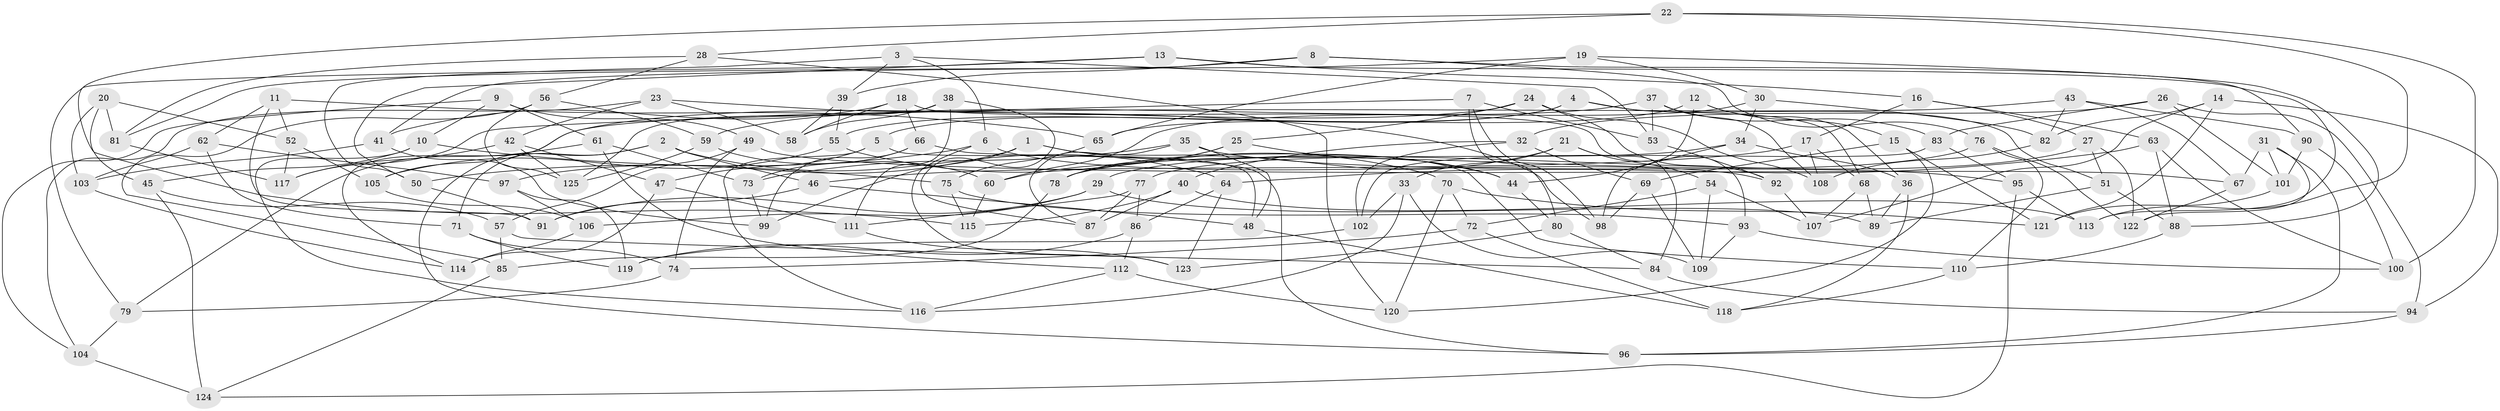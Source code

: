 // Generated by graph-tools (version 1.1) at 2025/58/03/09/25 04:58:45]
// undirected, 125 vertices, 250 edges
graph export_dot {
graph [start="1"]
  node [color=gray90,style=filled];
  1;
  2;
  3;
  4;
  5;
  6;
  7;
  8;
  9;
  10;
  11;
  12;
  13;
  14;
  15;
  16;
  17;
  18;
  19;
  20;
  21;
  22;
  23;
  24;
  25;
  26;
  27;
  28;
  29;
  30;
  31;
  32;
  33;
  34;
  35;
  36;
  37;
  38;
  39;
  40;
  41;
  42;
  43;
  44;
  45;
  46;
  47;
  48;
  49;
  50;
  51;
  52;
  53;
  54;
  55;
  56;
  57;
  58;
  59;
  60;
  61;
  62;
  63;
  64;
  65;
  66;
  67;
  68;
  69;
  70;
  71;
  72;
  73;
  74;
  75;
  76;
  77;
  78;
  79;
  80;
  81;
  82;
  83;
  84;
  85;
  86;
  87;
  88;
  89;
  90;
  91;
  92;
  93;
  94;
  95;
  96;
  97;
  98;
  99;
  100;
  101;
  102;
  103;
  104;
  105;
  106;
  107;
  108;
  109;
  110;
  111;
  112;
  113;
  114;
  115;
  116;
  117;
  118;
  119;
  120;
  121;
  122;
  123;
  124;
  125;
  1 -- 99;
  1 -- 97;
  1 -- 44;
  1 -- 110;
  2 -- 64;
  2 -- 46;
  2 -- 71;
  2 -- 96;
  3 -- 39;
  3 -- 53;
  3 -- 50;
  3 -- 6;
  4 -- 51;
  4 -- 68;
  4 -- 55;
  4 -- 5;
  5 -- 47;
  5 -- 48;
  5 -- 116;
  6 -- 50;
  6 -- 123;
  6 -- 92;
  7 -- 117;
  7 -- 80;
  7 -- 98;
  7 -- 53;
  8 -- 76;
  8 -- 41;
  8 -- 90;
  8 -- 39;
  9 -- 61;
  9 -- 10;
  9 -- 104;
  9 -- 49;
  10 -- 45;
  10 -- 75;
  10 -- 116;
  11 -- 91;
  11 -- 52;
  11 -- 65;
  11 -- 62;
  12 -- 65;
  12 -- 36;
  12 -- 15;
  12 -- 44;
  13 -- 16;
  13 -- 113;
  13 -- 79;
  13 -- 50;
  14 -- 121;
  14 -- 107;
  14 -- 82;
  14 -- 94;
  15 -- 121;
  15 -- 120;
  15 -- 69;
  16 -- 63;
  16 -- 27;
  16 -- 17;
  17 -- 68;
  17 -- 46;
  17 -- 108;
  18 -- 93;
  18 -- 41;
  18 -- 66;
  18 -- 58;
  19 -- 30;
  19 -- 81;
  19 -- 88;
  19 -- 65;
  20 -- 52;
  20 -- 81;
  20 -- 103;
  20 -- 45;
  21 -- 84;
  21 -- 33;
  21 -- 78;
  21 -- 54;
  22 -- 100;
  22 -- 113;
  22 -- 115;
  22 -- 28;
  23 -- 42;
  23 -- 104;
  23 -- 58;
  23 -- 98;
  24 -- 92;
  24 -- 108;
  24 -- 25;
  24 -- 105;
  25 -- 44;
  25 -- 60;
  25 -- 78;
  26 -- 32;
  26 -- 101;
  26 -- 83;
  26 -- 94;
  27 -- 29;
  27 -- 51;
  27 -- 122;
  28 -- 120;
  28 -- 56;
  28 -- 81;
  29 -- 106;
  29 -- 91;
  29 -- 89;
  30 -- 34;
  30 -- 82;
  30 -- 60;
  31 -- 96;
  31 -- 101;
  31 -- 122;
  31 -- 67;
  32 -- 69;
  32 -- 40;
  32 -- 102;
  33 -- 109;
  33 -- 116;
  33 -- 102;
  34 -- 77;
  34 -- 36;
  34 -- 98;
  35 -- 87;
  35 -- 48;
  35 -- 73;
  35 -- 95;
  36 -- 89;
  36 -- 118;
  37 -- 53;
  37 -- 108;
  37 -- 83;
  37 -- 59;
  38 -- 58;
  38 -- 125;
  38 -- 111;
  38 -- 87;
  39 -- 58;
  39 -- 55;
  40 -- 115;
  40 -- 87;
  40 -- 113;
  41 -- 99;
  41 -- 103;
  42 -- 117;
  42 -- 125;
  42 -- 47;
  43 -- 90;
  43 -- 114;
  43 -- 82;
  43 -- 67;
  44 -- 80;
  45 -- 124;
  45 -- 57;
  46 -- 48;
  46 -- 91;
  47 -- 114;
  47 -- 111;
  48 -- 118;
  49 -- 57;
  49 -- 67;
  49 -- 74;
  50 -- 91;
  51 -- 89;
  51 -- 88;
  52 -- 105;
  52 -- 117;
  53 -- 92;
  54 -- 109;
  54 -- 72;
  54 -- 107;
  55 -- 70;
  55 -- 105;
  56 -- 59;
  56 -- 125;
  56 -- 85;
  57 -- 85;
  57 -- 84;
  59 -- 125;
  59 -- 60;
  60 -- 115;
  61 -- 112;
  61 -- 79;
  61 -- 73;
  62 -- 97;
  62 -- 71;
  62 -- 103;
  63 -- 64;
  63 -- 100;
  63 -- 88;
  64 -- 123;
  64 -- 86;
  65 -- 75;
  66 -- 99;
  66 -- 96;
  66 -- 73;
  67 -- 122;
  68 -- 89;
  68 -- 107;
  69 -- 109;
  69 -- 98;
  70 -- 72;
  70 -- 120;
  70 -- 121;
  71 -- 119;
  71 -- 74;
  72 -- 118;
  72 -- 74;
  73 -- 99;
  74 -- 79;
  75 -- 115;
  75 -- 93;
  76 -- 78;
  76 -- 122;
  76 -- 110;
  77 -- 87;
  77 -- 86;
  77 -- 111;
  78 -- 85;
  79 -- 104;
  80 -- 84;
  80 -- 123;
  81 -- 117;
  82 -- 108;
  83 -- 95;
  83 -- 102;
  84 -- 94;
  85 -- 124;
  86 -- 112;
  86 -- 119;
  88 -- 110;
  90 -- 100;
  90 -- 101;
  92 -- 107;
  93 -- 100;
  93 -- 109;
  94 -- 96;
  95 -- 113;
  95 -- 124;
  97 -- 106;
  97 -- 119;
  101 -- 121;
  102 -- 119;
  103 -- 114;
  104 -- 124;
  105 -- 106;
  106 -- 114;
  110 -- 118;
  111 -- 123;
  112 -- 120;
  112 -- 116;
}
